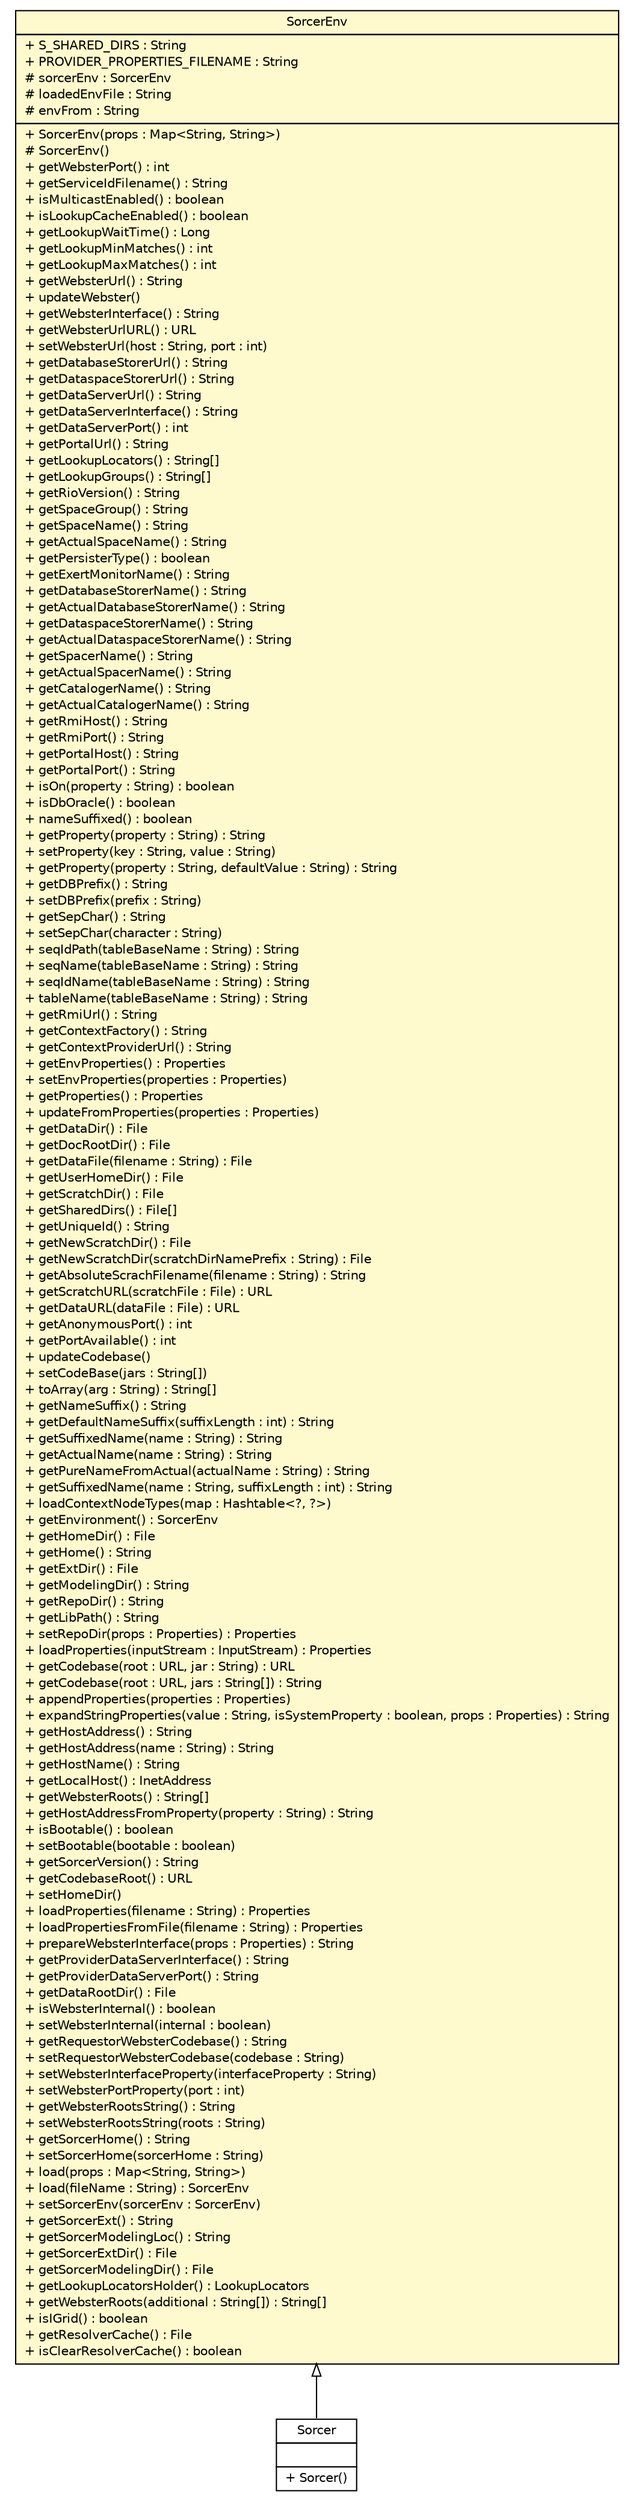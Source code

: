 #!/usr/local/bin/dot
#
# Class diagram 
# Generated by UMLGraph version R5_6 (http://www.umlgraph.org/)
#

digraph G {
	edge [fontname="Helvetica",fontsize=10,labelfontname="Helvetica",labelfontsize=10];
	node [fontname="Helvetica",fontsize=10,shape=plaintext];
	nodesep=0.25;
	ranksep=0.5;
	// sorcer.util.Sorcer
	c548637 [label=<<table title="sorcer.util.Sorcer" border="0" cellborder="1" cellspacing="0" cellpadding="2" port="p" href="../util/Sorcer.html">
		<tr><td><table border="0" cellspacing="0" cellpadding="1">
<tr><td align="center" balign="center"> Sorcer </td></tr>
		</table></td></tr>
		<tr><td><table border="0" cellspacing="0" cellpadding="1">
<tr><td align="left" balign="left">  </td></tr>
		</table></td></tr>
		<tr><td><table border="0" cellspacing="0" cellpadding="1">
<tr><td align="left" balign="left"> + Sorcer() </td></tr>
		</table></td></tr>
		</table>>, URL="../util/Sorcer.html", fontname="Helvetica", fontcolor="black", fontsize=10.0];
	// sorcer.core.SorcerEnv
	c548709 [label=<<table title="sorcer.core.SorcerEnv" border="0" cellborder="1" cellspacing="0" cellpadding="2" port="p" bgcolor="lemonChiffon" href="./SorcerEnv.html">
		<tr><td><table border="0" cellspacing="0" cellpadding="1">
<tr><td align="center" balign="center"> SorcerEnv </td></tr>
		</table></td></tr>
		<tr><td><table border="0" cellspacing="0" cellpadding="1">
<tr><td align="left" balign="left"> + S_SHARED_DIRS : String </td></tr>
<tr><td align="left" balign="left"> + PROVIDER_PROPERTIES_FILENAME : String </td></tr>
<tr><td align="left" balign="left"> # sorcerEnv : SorcerEnv </td></tr>
<tr><td align="left" balign="left"> # loadedEnvFile : String </td></tr>
<tr><td align="left" balign="left"> # envFrom : String </td></tr>
		</table></td></tr>
		<tr><td><table border="0" cellspacing="0" cellpadding="1">
<tr><td align="left" balign="left"> + SorcerEnv(props : Map&lt;String, String&gt;) </td></tr>
<tr><td align="left" balign="left"> # SorcerEnv() </td></tr>
<tr><td align="left" balign="left"> + getWebsterPort() : int </td></tr>
<tr><td align="left" balign="left"> + getServiceIdFilename() : String </td></tr>
<tr><td align="left" balign="left"> + isMulticastEnabled() : boolean </td></tr>
<tr><td align="left" balign="left"> + isLookupCacheEnabled() : boolean </td></tr>
<tr><td align="left" balign="left"> + getLookupWaitTime() : Long </td></tr>
<tr><td align="left" balign="left"> + getLookupMinMatches() : int </td></tr>
<tr><td align="left" balign="left"> + getLookupMaxMatches() : int </td></tr>
<tr><td align="left" balign="left"> + getWebsterUrl() : String </td></tr>
<tr><td align="left" balign="left"> + updateWebster() </td></tr>
<tr><td align="left" balign="left"> + getWebsterInterface() : String </td></tr>
<tr><td align="left" balign="left"> + getWebsterUrlURL() : URL </td></tr>
<tr><td align="left" balign="left"> + setWebsterUrl(host : String, port : int) </td></tr>
<tr><td align="left" balign="left"> + getDatabaseStorerUrl() : String </td></tr>
<tr><td align="left" balign="left"> + getDataspaceStorerUrl() : String </td></tr>
<tr><td align="left" balign="left"> + getDataServerUrl() : String </td></tr>
<tr><td align="left" balign="left"> + getDataServerInterface() : String </td></tr>
<tr><td align="left" balign="left"> + getDataServerPort() : int </td></tr>
<tr><td align="left" balign="left"> + getPortalUrl() : String </td></tr>
<tr><td align="left" balign="left"> + getLookupLocators() : String[] </td></tr>
<tr><td align="left" balign="left"> + getLookupGroups() : String[] </td></tr>
<tr><td align="left" balign="left"> + getRioVersion() : String </td></tr>
<tr><td align="left" balign="left"> + getSpaceGroup() : String </td></tr>
<tr><td align="left" balign="left"> + getSpaceName() : String </td></tr>
<tr><td align="left" balign="left"> + getActualSpaceName() : String </td></tr>
<tr><td align="left" balign="left"> + getPersisterType() : boolean </td></tr>
<tr><td align="left" balign="left"> + getExertMonitorName() : String </td></tr>
<tr><td align="left" balign="left"> + getDatabaseStorerName() : String </td></tr>
<tr><td align="left" balign="left"> + getActualDatabaseStorerName() : String </td></tr>
<tr><td align="left" balign="left"> + getDataspaceStorerName() : String </td></tr>
<tr><td align="left" balign="left"> + getActualDataspaceStorerName() : String </td></tr>
<tr><td align="left" balign="left"> + getSpacerName() : String </td></tr>
<tr><td align="left" balign="left"> + getActualSpacerName() : String </td></tr>
<tr><td align="left" balign="left"> + getCatalogerName() : String </td></tr>
<tr><td align="left" balign="left"> + getActualCatalogerName() : String </td></tr>
<tr><td align="left" balign="left"> + getRmiHost() : String </td></tr>
<tr><td align="left" balign="left"> + getRmiPort() : String </td></tr>
<tr><td align="left" balign="left"> + getPortalHost() : String </td></tr>
<tr><td align="left" balign="left"> + getPortalPort() : String </td></tr>
<tr><td align="left" balign="left"> + isOn(property : String) : boolean </td></tr>
<tr><td align="left" balign="left"> + isDbOracle() : boolean </td></tr>
<tr><td align="left" balign="left"> + nameSuffixed() : boolean </td></tr>
<tr><td align="left" balign="left"> + getProperty(property : String) : String </td></tr>
<tr><td align="left" balign="left"> + setProperty(key : String, value : String) </td></tr>
<tr><td align="left" balign="left"> + getProperty(property : String, defaultValue : String) : String </td></tr>
<tr><td align="left" balign="left"> + getDBPrefix() : String </td></tr>
<tr><td align="left" balign="left"> + setDBPrefix(prefix : String) </td></tr>
<tr><td align="left" balign="left"> + getSepChar() : String </td></tr>
<tr><td align="left" balign="left"> + setSepChar(character : String) </td></tr>
<tr><td align="left" balign="left"> + seqIdPath(tableBaseName : String) : String </td></tr>
<tr><td align="left" balign="left"> + seqName(tableBaseName : String) : String </td></tr>
<tr><td align="left" balign="left"> + seqIdName(tableBaseName : String) : String </td></tr>
<tr><td align="left" balign="left"> + tableName(tableBaseName : String) : String </td></tr>
<tr><td align="left" balign="left"> + getRmiUrl() : String </td></tr>
<tr><td align="left" balign="left"> + getContextFactory() : String </td></tr>
<tr><td align="left" balign="left"> + getContextProviderUrl() : String </td></tr>
<tr><td align="left" balign="left"> + getEnvProperties() : Properties </td></tr>
<tr><td align="left" balign="left"> + setEnvProperties(properties : Properties) </td></tr>
<tr><td align="left" balign="left"> + getProperties() : Properties </td></tr>
<tr><td align="left" balign="left"> + updateFromProperties(properties : Properties) </td></tr>
<tr><td align="left" balign="left"> + getDataDir() : File </td></tr>
<tr><td align="left" balign="left"> + getDocRootDir() : File </td></tr>
<tr><td align="left" balign="left"> + getDataFile(filename : String) : File </td></tr>
<tr><td align="left" balign="left"> + getUserHomeDir() : File </td></tr>
<tr><td align="left" balign="left"> + getScratchDir() : File </td></tr>
<tr><td align="left" balign="left"> + getSharedDirs() : File[] </td></tr>
<tr><td align="left" balign="left"> + getUniqueId() : String </td></tr>
<tr><td align="left" balign="left"> + getNewScratchDir() : File </td></tr>
<tr><td align="left" balign="left"> + getNewScratchDir(scratchDirNamePrefix : String) : File </td></tr>
<tr><td align="left" balign="left"> + getAbsoluteScrachFilename(filename : String) : String </td></tr>
<tr><td align="left" balign="left"> + getScratchURL(scratchFile : File) : URL </td></tr>
<tr><td align="left" balign="left"> + getDataURL(dataFile : File) : URL </td></tr>
<tr><td align="left" balign="left"> + getAnonymousPort() : int </td></tr>
<tr><td align="left" balign="left"> + getPortAvailable() : int </td></tr>
<tr><td align="left" balign="left"> + updateCodebase() </td></tr>
<tr><td align="left" balign="left"> + setCodeBase(jars : String[]) </td></tr>
<tr><td align="left" balign="left"> + toArray(arg : String) : String[] </td></tr>
<tr><td align="left" balign="left"> + getNameSuffix() : String </td></tr>
<tr><td align="left" balign="left"> + getDefaultNameSuffix(suffixLength : int) : String </td></tr>
<tr><td align="left" balign="left"> + getSuffixedName(name : String) : String </td></tr>
<tr><td align="left" balign="left"> + getActualName(name : String) : String </td></tr>
<tr><td align="left" balign="left"> + getPureNameFromActual(actualName : String) : String </td></tr>
<tr><td align="left" balign="left"> + getSuffixedName(name : String, suffixLength : int) : String </td></tr>
<tr><td align="left" balign="left"> + loadContextNodeTypes(map : Hashtable&lt;?, ?&gt;) </td></tr>
<tr><td align="left" balign="left"> + getEnvironment() : SorcerEnv </td></tr>
<tr><td align="left" balign="left"> + getHomeDir() : File </td></tr>
<tr><td align="left" balign="left"> + getHome() : String </td></tr>
<tr><td align="left" balign="left"> + getExtDir() : File </td></tr>
<tr><td align="left" balign="left"> + getModelingDir() : String </td></tr>
<tr><td align="left" balign="left"> + getRepoDir() : String </td></tr>
<tr><td align="left" balign="left"> + getLibPath() : String </td></tr>
<tr><td align="left" balign="left"> + setRepoDir(props : Properties) : Properties </td></tr>
<tr><td align="left" balign="left"> + loadProperties(inputStream : InputStream) : Properties </td></tr>
<tr><td align="left" balign="left"> + getCodebase(root : URL, jar : String) : URL </td></tr>
<tr><td align="left" balign="left"> + getCodebase(root : URL, jars : String[]) : String </td></tr>
<tr><td align="left" balign="left"> + appendProperties(properties : Properties) </td></tr>
<tr><td align="left" balign="left"> + expandStringProperties(value : String, isSystemProperty : boolean, props : Properties) : String </td></tr>
<tr><td align="left" balign="left"> + getHostAddress() : String </td></tr>
<tr><td align="left" balign="left"> + getHostAddress(name : String) : String </td></tr>
<tr><td align="left" balign="left"> + getHostName() : String </td></tr>
<tr><td align="left" balign="left"> + getLocalHost() : InetAddress </td></tr>
<tr><td align="left" balign="left"> + getWebsterRoots() : String[] </td></tr>
<tr><td align="left" balign="left"> + getHostAddressFromProperty(property : String) : String </td></tr>
<tr><td align="left" balign="left"> + isBootable() : boolean </td></tr>
<tr><td align="left" balign="left"> + setBootable(bootable : boolean) </td></tr>
<tr><td align="left" balign="left"> + getSorcerVersion() : String </td></tr>
<tr><td align="left" balign="left"> + getCodebaseRoot() : URL </td></tr>
<tr><td align="left" balign="left"> + setHomeDir() </td></tr>
<tr><td align="left" balign="left"> + loadProperties(filename : String) : Properties </td></tr>
<tr><td align="left" balign="left"> + loadPropertiesFromFile(filename : String) : Properties </td></tr>
<tr><td align="left" balign="left"> + prepareWebsterInterface(props : Properties) : String </td></tr>
<tr><td align="left" balign="left"> + getProviderDataServerInterface() : String </td></tr>
<tr><td align="left" balign="left"> + getProviderDataServerPort() : String </td></tr>
<tr><td align="left" balign="left"> + getDataRootDir() : File </td></tr>
<tr><td align="left" balign="left"> + isWebsterInternal() : boolean </td></tr>
<tr><td align="left" balign="left"> + setWebsterInternal(internal : boolean) </td></tr>
<tr><td align="left" balign="left"> + getRequestorWebsterCodebase() : String </td></tr>
<tr><td align="left" balign="left"> + setRequestorWebsterCodebase(codebase : String) </td></tr>
<tr><td align="left" balign="left"> + setWebsterInterfaceProperty(interfaceProperty : String) </td></tr>
<tr><td align="left" balign="left"> + setWebsterPortProperty(port : int) </td></tr>
<tr><td align="left" balign="left"> + getWebsterRootsString() : String </td></tr>
<tr><td align="left" balign="left"> + setWebsterRootsString(roots : String) </td></tr>
<tr><td align="left" balign="left"> + getSorcerHome() : String </td></tr>
<tr><td align="left" balign="left"> + setSorcerHome(sorcerHome : String) </td></tr>
<tr><td align="left" balign="left"> + load(props : Map&lt;String, String&gt;) </td></tr>
<tr><td align="left" balign="left"> + load(fileName : String) : SorcerEnv </td></tr>
<tr><td align="left" balign="left"> + setSorcerEnv(sorcerEnv : SorcerEnv) </td></tr>
<tr><td align="left" balign="left"> + getSorcerExt() : String </td></tr>
<tr><td align="left" balign="left"> + getSorcerModelingLoc() : String </td></tr>
<tr><td align="left" balign="left"> + getSorcerExtDir() : File </td></tr>
<tr><td align="left" balign="left"> + getSorcerModelingDir() : File </td></tr>
<tr><td align="left" balign="left"> + getLookupLocatorsHolder() : LookupLocators </td></tr>
<tr><td align="left" balign="left"> + getWebsterRoots(additional : String[]) : String[] </td></tr>
<tr><td align="left" balign="left"> + isIGrid() : boolean </td></tr>
<tr><td align="left" balign="left"> + getResolverCache() : File </td></tr>
<tr><td align="left" balign="left"> + isClearResolverCache() : boolean </td></tr>
		</table></td></tr>
		</table>>, URL="./SorcerEnv.html", fontname="Helvetica", fontcolor="black", fontsize=10.0];
	//sorcer.util.Sorcer extends sorcer.core.SorcerEnv
	c548709:p -> c548637:p [dir=back,arrowtail=empty];
}


